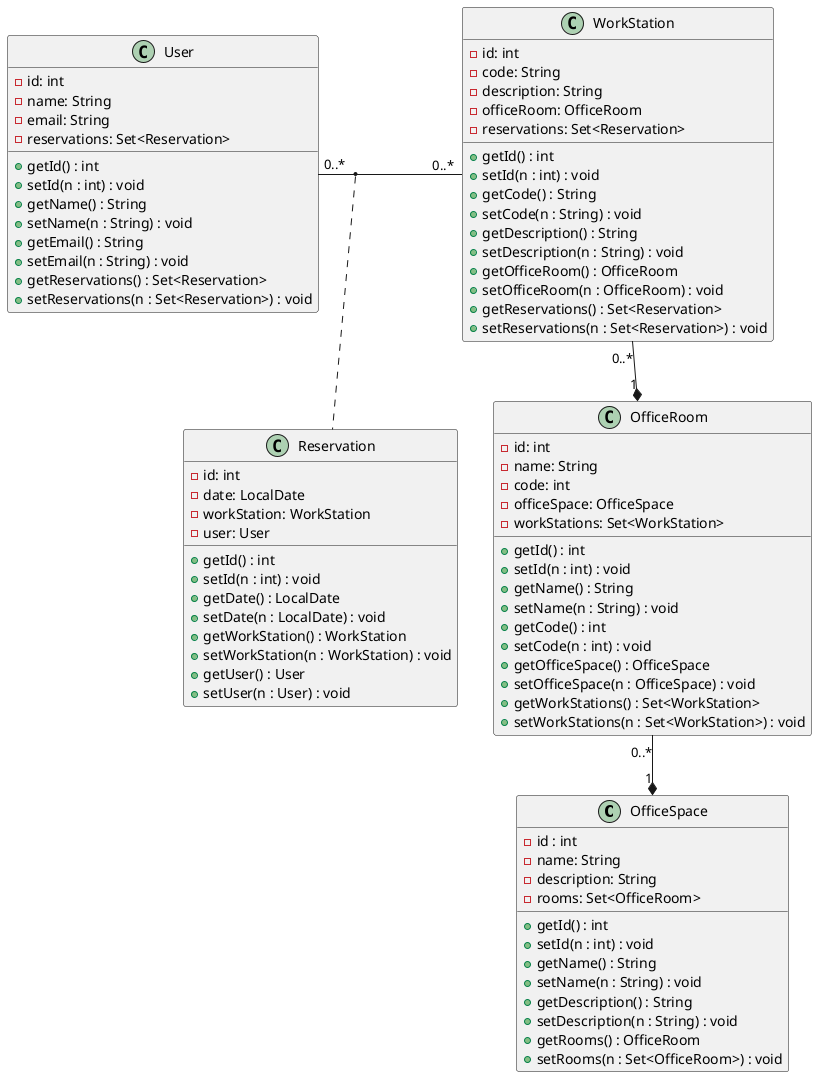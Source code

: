 @startuml

class OfficeSpace {
    - id : int
    - name: String
    - description: String
    - rooms: Set<OfficeRoom>

    + getId() : int
    + setId(n : int) : void
    + getName() : String
    + setName(n : String) : void
    + getDescription() : String
    + setDescription(n : String) : void
    + getRooms() : OfficeRoom
    + setRooms(n : Set<OfficeRoom>) : void
}
class OfficeRoom {
    - id: int
    - name: String
    - code: int
    - officeSpace: OfficeSpace
    - workStations: Set<WorkStation>

    + getId() : int
    + setId(n : int) : void
    + getName() : String
    + setName(n : String) : void
    + getCode() : int
    + setCode(n : int) : void
    + getOfficeSpace() : OfficeSpace
    + setOfficeSpace(n : OfficeSpace) : void
    + getWorkStations() : Set<WorkStation>
    + setWorkStations(n : Set<WorkStation>) : void
}
class WorkStation {
    - id: int
    - code: String
    - description: String
    - officeRoom: OfficeRoom
    - reservations: Set<Reservation>

    + getId() : int
    + setId(n : int) : void
    + getCode() : String
    + setCode(n : String) : void
    + getDescription() : String
    + setDescription(n : String) : void
    + getOfficeRoom() : OfficeRoom
    + setOfficeRoom(n : OfficeRoom) : void
    + getReservations() : Set<Reservation>
    + setReservations(n : Set<Reservation>) : void
}
class User {
    - id: int
    - name: String
    - email: String
    - reservations: Set<Reservation>

    + getId() : int
    + setId(n : int) : void
    + getName() : String
    + setName(n : String) : void
    + getEmail() : String
    + setEmail(n : String) : void
    + getReservations() : Set<Reservation>
    + setReservations(n : Set<Reservation>) : void
}
class Reservation {
    - id: int
    - date: LocalDate
    - workStation: WorkStation
    - user: User

    + getId() : int
    + setId(n : int) : void
    + getDate() : LocalDate
    + setDate(n : LocalDate) : void
    + getWorkStation() : WorkStation
    + setWorkStation(n : WorkStation) : void
    + getUser() : User
    + setUser(n : User) : void
}

OfficeRoom "0..*" --* "1" OfficeSpace
WorkStation "0..*" --* "1" OfficeRoom
User "0..*" - "0..*" WorkStation
(User, WorkStation) .. Reservation

@enduml
